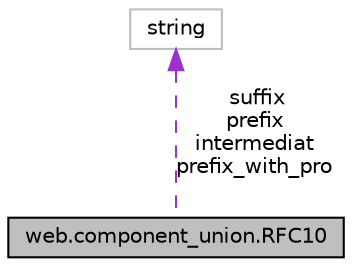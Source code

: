 digraph "web.component_union.RFC10"
{
  edge [fontname="Helvetica",fontsize="10",labelfontname="Helvetica",labelfontsize="10"];
  node [fontname="Helvetica",fontsize="10",shape=record];
  Node1 [label="web.component_union.RFC10",height=0.2,width=0.4,color="black", fillcolor="grey75", style="filled" fontcolor="black"];
  Node2 -> Node1 [dir="back",color="darkorchid3",fontsize="10",style="dashed",label=" suffix\nprefix\nintermediat\nprefix_with_pro" ,fontname="Helvetica"];
  Node2 [label="string",height=0.2,width=0.4,color="grey75", fillcolor="white", style="filled"];
}

